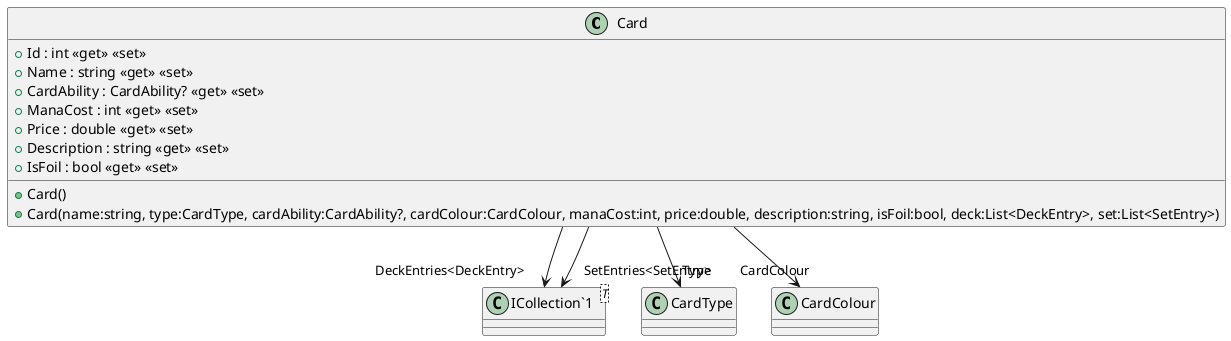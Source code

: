 @startuml
class Card {
    + Card()
    + Card(name:string, type:CardType, cardAbility:CardAbility?, cardColour:CardColour, manaCost:int, price:double, description:string, isFoil:bool, deck:List<DeckEntry>, set:List<SetEntry>)
    + Id : int <<get>> <<set>>
    + Name : string <<get>> <<set>>
    + CardAbility : CardAbility? <<get>> <<set>>
    + ManaCost : int <<get>> <<set>>
    + Price : double <<get>> <<set>>
    + Description : string <<get>> <<set>>
    + IsFoil : bool <<get>> <<set>>
}
class "ICollection`1"<T> {
}
Card --> "Type" CardType
Card --> "DeckEntries<DeckEntry>" "ICollection`1"
Card --> "SetEntries<SetEntry>" "ICollection`1"
Card --> "CardColour" CardColour
@enduml
